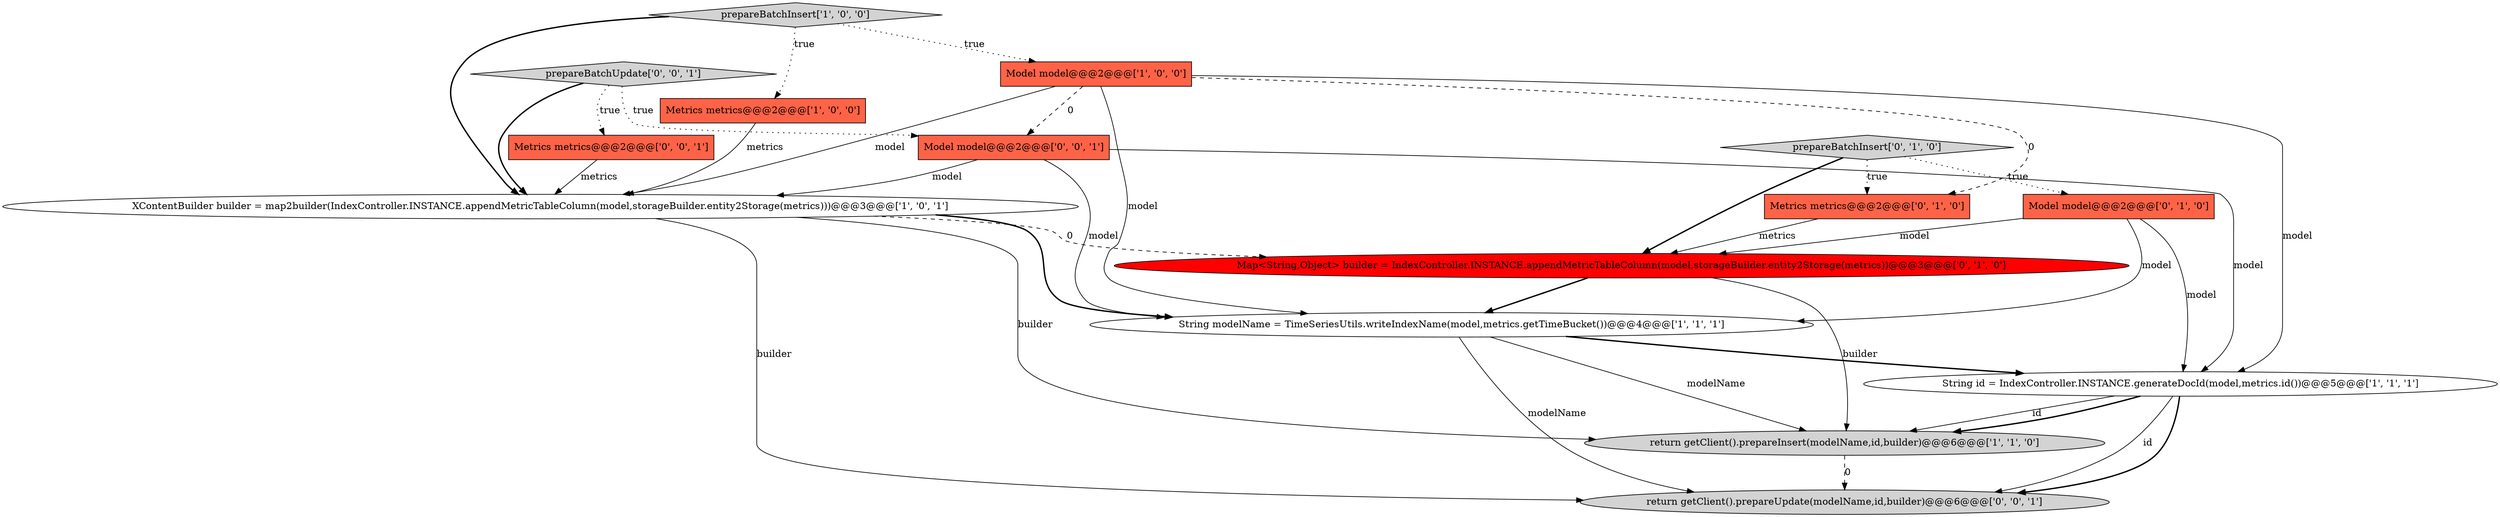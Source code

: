 digraph {
10 [style = filled, label = "prepareBatchInsert['0', '1', '0']", fillcolor = lightgray, shape = diamond image = "AAA0AAABBB2BBB"];
13 [style = filled, label = "return getClient().prepareUpdate(modelName,id,builder)@@@6@@@['0', '0', '1']", fillcolor = lightgray, shape = ellipse image = "AAA0AAABBB3BBB"];
12 [style = filled, label = "Model model@@@2@@@['0', '0', '1']", fillcolor = tomato, shape = box image = "AAA0AAABBB3BBB"];
0 [style = filled, label = "prepareBatchInsert['1', '0', '0']", fillcolor = lightgray, shape = diamond image = "AAA0AAABBB1BBB"];
8 [style = filled, label = "Model model@@@2@@@['0', '1', '0']", fillcolor = tomato, shape = box image = "AAA0AAABBB2BBB"];
3 [style = filled, label = "XContentBuilder builder = map2builder(IndexController.INSTANCE.appendMetricTableColumn(model,storageBuilder.entity2Storage(metrics)))@@@3@@@['1', '0', '1']", fillcolor = white, shape = ellipse image = "AAA0AAABBB1BBB"];
14 [style = filled, label = "prepareBatchUpdate['0', '0', '1']", fillcolor = lightgray, shape = diamond image = "AAA0AAABBB3BBB"];
7 [style = filled, label = "Map<String,Object> builder = IndexController.INSTANCE.appendMetricTableColumn(model,storageBuilder.entity2Storage(metrics))@@@3@@@['0', '1', '0']", fillcolor = red, shape = ellipse image = "AAA1AAABBB2BBB"];
11 [style = filled, label = "Metrics metrics@@@2@@@['0', '0', '1']", fillcolor = tomato, shape = box image = "AAA0AAABBB3BBB"];
2 [style = filled, label = "return getClient().prepareInsert(modelName,id,builder)@@@6@@@['1', '1', '0']", fillcolor = lightgray, shape = ellipse image = "AAA0AAABBB1BBB"];
1 [style = filled, label = "Metrics metrics@@@2@@@['1', '0', '0']", fillcolor = tomato, shape = box image = "AAA0AAABBB1BBB"];
4 [style = filled, label = "String modelName = TimeSeriesUtils.writeIndexName(model,metrics.getTimeBucket())@@@4@@@['1', '1', '1']", fillcolor = white, shape = ellipse image = "AAA0AAABBB1BBB"];
9 [style = filled, label = "Metrics metrics@@@2@@@['0', '1', '0']", fillcolor = tomato, shape = box image = "AAA1AAABBB2BBB"];
5 [style = filled, label = "Model model@@@2@@@['1', '0', '0']", fillcolor = tomato, shape = box image = "AAA1AAABBB1BBB"];
6 [style = filled, label = "String id = IndexController.INSTANCE.generateDocId(model,metrics.id())@@@5@@@['1', '1', '1']", fillcolor = white, shape = ellipse image = "AAA0AAABBB1BBB"];
0->3 [style = bold, label=""];
6->13 [style = solid, label="id"];
14->3 [style = bold, label=""];
10->8 [style = dotted, label="true"];
5->12 [style = dashed, label="0"];
0->5 [style = dotted, label="true"];
12->6 [style = solid, label="model"];
14->12 [style = dotted, label="true"];
4->2 [style = solid, label="modelName"];
4->13 [style = solid, label="modelName"];
4->6 [style = bold, label=""];
3->7 [style = dashed, label="0"];
8->4 [style = solid, label="model"];
6->2 [style = solid, label="id"];
5->3 [style = solid, label="model"];
5->9 [style = dashed, label="0"];
8->7 [style = solid, label="model"];
12->4 [style = solid, label="model"];
7->4 [style = bold, label=""];
10->9 [style = dotted, label="true"];
3->4 [style = bold, label=""];
10->7 [style = bold, label=""];
5->6 [style = solid, label="model"];
6->2 [style = bold, label=""];
12->3 [style = solid, label="model"];
9->7 [style = solid, label="metrics"];
7->2 [style = solid, label="builder"];
1->3 [style = solid, label="metrics"];
2->13 [style = dashed, label="0"];
6->13 [style = bold, label=""];
8->6 [style = solid, label="model"];
5->4 [style = solid, label="model"];
14->11 [style = dotted, label="true"];
11->3 [style = solid, label="metrics"];
3->13 [style = solid, label="builder"];
3->2 [style = solid, label="builder"];
0->1 [style = dotted, label="true"];
}
